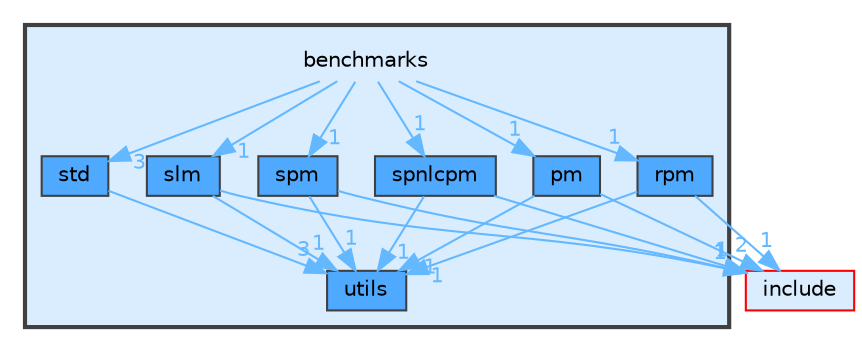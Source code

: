 digraph "benchmarks"
{
 // LATEX_PDF_SIZE
  bgcolor="transparent";
  edge [fontname=Helvetica,fontsize=10,labelfontname=Helvetica,labelfontsize=10];
  node [fontname=Helvetica,fontsize=10,shape=box,height=0.2,width=0.4];
  compound=true
  subgraph clusterdir_13a41d9ad64fb9ae396cb953294783cf {
    graph [ bgcolor="#daedff", pencolor="grey25", label="", fontname=Helvetica,fontsize=10 style="filled,bold", URL="dir_13a41d9ad64fb9ae396cb953294783cf.html",tooltip=""]
    dir_13a41d9ad64fb9ae396cb953294783cf [shape=plaintext, label="benchmarks"];
  dir_76a6ef315b4f0c195014a19159cf7063 [label="pm", fillcolor="#4ea9ff", color="grey25", style="filled", URL="dir_76a6ef315b4f0c195014a19159cf7063.html",tooltip=""];
  dir_8f8be24324a82471580667f0c3fd2d01 [label="rpm", fillcolor="#4ea9ff", color="grey25", style="filled", URL="dir_8f8be24324a82471580667f0c3fd2d01.html",tooltip=""];
  dir_e1d861968e4404e55dcafb59fbd85ecb [label="slm", fillcolor="#4ea9ff", color="grey25", style="filled", URL="dir_e1d861968e4404e55dcafb59fbd85ecb.html",tooltip=""];
  dir_1d3a3c027b79a113423d52b27cc46e53 [label="spm", fillcolor="#4ea9ff", color="grey25", style="filled", URL="dir_1d3a3c027b79a113423d52b27cc46e53.html",tooltip=""];
  dir_0541249304510235846a7197d1453dc8 [label="spnlcpm", fillcolor="#4ea9ff", color="grey25", style="filled", URL="dir_0541249304510235846a7197d1453dc8.html",tooltip=""];
  dir_c8127ac8bcd009422ff15db0fa17c317 [label="std", fillcolor="#4ea9ff", color="grey25", style="filled", URL="dir_c8127ac8bcd009422ff15db0fa17c317.html",tooltip=""];
  dir_796fef3b74254217054fe52e52796041 [label="utils", fillcolor="#4ea9ff", color="grey25", style="filled", URL="dir_796fef3b74254217054fe52e52796041.html",tooltip=""];
  }
  dir_d44c64559bbebec7f509842c48db8b23 [label="include", fillcolor="#daedff", color="red", style="filled", URL="dir_d44c64559bbebec7f509842c48db8b23.html",tooltip=""];
  dir_13a41d9ad64fb9ae396cb953294783cf->dir_0541249304510235846a7197d1453dc8 [headlabel="1", labeldistance=1.5 headhref="dir_000000_000013.html" href="dir_000000_000013.html" color="steelblue1" fontcolor="steelblue1"];
  dir_13a41d9ad64fb9ae396cb953294783cf->dir_1d3a3c027b79a113423d52b27cc46e53 [headlabel="1", labeldistance=1.5 headhref="dir_000000_000011.html" href="dir_000000_000011.html" color="steelblue1" fontcolor="steelblue1"];
  dir_13a41d9ad64fb9ae396cb953294783cf->dir_76a6ef315b4f0c195014a19159cf7063 [headlabel="1", labeldistance=1.5 headhref="dir_000000_000005.html" href="dir_000000_000005.html" color="steelblue1" fontcolor="steelblue1"];
  dir_13a41d9ad64fb9ae396cb953294783cf->dir_8f8be24324a82471580667f0c3fd2d01 [headlabel="1", labeldistance=1.5 headhref="dir_000000_000007.html" href="dir_000000_000007.html" color="steelblue1" fontcolor="steelblue1"];
  dir_13a41d9ad64fb9ae396cb953294783cf->dir_c8127ac8bcd009422ff15db0fa17c317 [headlabel="3", labeldistance=1.5 headhref="dir_000000_000015.html" href="dir_000000_000015.html" color="steelblue1" fontcolor="steelblue1"];
  dir_13a41d9ad64fb9ae396cb953294783cf->dir_e1d861968e4404e55dcafb59fbd85ecb [headlabel="1", labeldistance=1.5 headhref="dir_000000_000009.html" href="dir_000000_000009.html" color="steelblue1" fontcolor="steelblue1"];
  dir_76a6ef315b4f0c195014a19159cf7063->dir_796fef3b74254217054fe52e52796041 [headlabel="1", labeldistance=1.5 headhref="dir_000005_000017.html" href="dir_000005_000017.html" color="steelblue1" fontcolor="steelblue1"];
  dir_76a6ef315b4f0c195014a19159cf7063->dir_d44c64559bbebec7f509842c48db8b23 [headlabel="2", labeldistance=1.5 headhref="dir_000005_000004.html" href="dir_000005_000004.html" color="steelblue1" fontcolor="steelblue1"];
  dir_8f8be24324a82471580667f0c3fd2d01->dir_796fef3b74254217054fe52e52796041 [headlabel="1", labeldistance=1.5 headhref="dir_000007_000017.html" href="dir_000007_000017.html" color="steelblue1" fontcolor="steelblue1"];
  dir_8f8be24324a82471580667f0c3fd2d01->dir_d44c64559bbebec7f509842c48db8b23 [headlabel="1", labeldistance=1.5 headhref="dir_000007_000004.html" href="dir_000007_000004.html" color="steelblue1" fontcolor="steelblue1"];
  dir_e1d861968e4404e55dcafb59fbd85ecb->dir_796fef3b74254217054fe52e52796041 [headlabel="1", labeldistance=1.5 headhref="dir_000009_000017.html" href="dir_000009_000017.html" color="steelblue1" fontcolor="steelblue1"];
  dir_e1d861968e4404e55dcafb59fbd85ecb->dir_d44c64559bbebec7f509842c48db8b23 [headlabel="1", labeldistance=1.5 headhref="dir_000009_000004.html" href="dir_000009_000004.html" color="steelblue1" fontcolor="steelblue1"];
  dir_1d3a3c027b79a113423d52b27cc46e53->dir_796fef3b74254217054fe52e52796041 [headlabel="1", labeldistance=1.5 headhref="dir_000011_000017.html" href="dir_000011_000017.html" color="steelblue1" fontcolor="steelblue1"];
  dir_1d3a3c027b79a113423d52b27cc46e53->dir_d44c64559bbebec7f509842c48db8b23 [headlabel="1", labeldistance=1.5 headhref="dir_000011_000004.html" href="dir_000011_000004.html" color="steelblue1" fontcolor="steelblue1"];
  dir_0541249304510235846a7197d1453dc8->dir_796fef3b74254217054fe52e52796041 [headlabel="1", labeldistance=1.5 headhref="dir_000013_000017.html" href="dir_000013_000017.html" color="steelblue1" fontcolor="steelblue1"];
  dir_0541249304510235846a7197d1453dc8->dir_d44c64559bbebec7f509842c48db8b23 [headlabel="1", labeldistance=1.5 headhref="dir_000013_000004.html" href="dir_000013_000004.html" color="steelblue1" fontcolor="steelblue1"];
  dir_c8127ac8bcd009422ff15db0fa17c317->dir_796fef3b74254217054fe52e52796041 [headlabel="3", labeldistance=1.5 headhref="dir_000015_000017.html" href="dir_000015_000017.html" color="steelblue1" fontcolor="steelblue1"];
}
